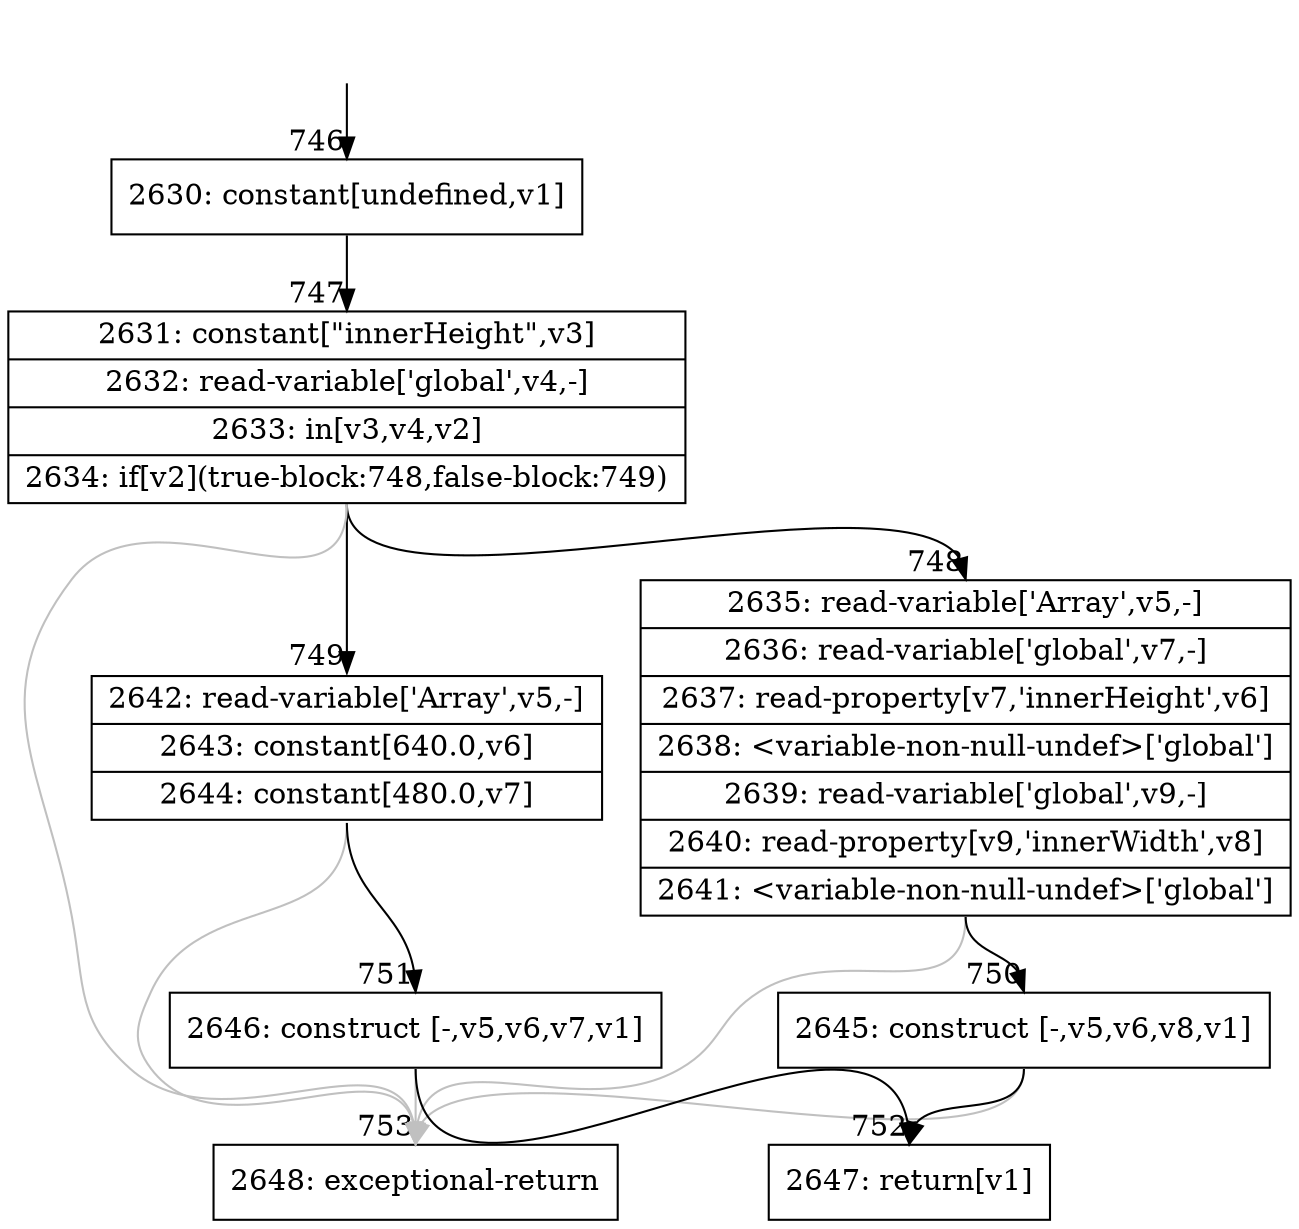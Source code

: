digraph {
rankdir="TD"
BB_entry63[shape=none,label=""];
BB_entry63 -> BB746 [tailport=s, headport=n, headlabel="    746"]
BB746 [shape=record label="{2630: constant[undefined,v1]}" ] 
BB746 -> BB747 [tailport=s, headport=n, headlabel="      747"]
BB747 [shape=record label="{2631: constant[\"innerHeight\",v3]|2632: read-variable['global',v4,-]|2633: in[v3,v4,v2]|2634: if[v2](true-block:748,false-block:749)}" ] 
BB747 -> BB748 [tailport=s, headport=n, headlabel="      748"]
BB747 -> BB749 [tailport=s, headport=n, headlabel="      749"]
BB747 -> BB753 [tailport=s, headport=n, color=gray, headlabel="      753"]
BB748 [shape=record label="{2635: read-variable['Array',v5,-]|2636: read-variable['global',v7,-]|2637: read-property[v7,'innerHeight',v6]|2638: \<variable-non-null-undef\>['global']|2639: read-variable['global',v9,-]|2640: read-property[v9,'innerWidth',v8]|2641: \<variable-non-null-undef\>['global']}" ] 
BB748 -> BB750 [tailport=s, headport=n, headlabel="      750"]
BB748 -> BB753 [tailport=s, headport=n, color=gray]
BB749 [shape=record label="{2642: read-variable['Array',v5,-]|2643: constant[640.0,v6]|2644: constant[480.0,v7]}" ] 
BB749 -> BB751 [tailport=s, headport=n, headlabel="      751"]
BB749 -> BB753 [tailport=s, headport=n, color=gray]
BB750 [shape=record label="{2645: construct [-,v5,v6,v8,v1]}" ] 
BB750 -> BB752 [tailport=s, headport=n, headlabel="      752"]
BB750 -> BB753 [tailport=s, headport=n, color=gray]
BB751 [shape=record label="{2646: construct [-,v5,v6,v7,v1]}" ] 
BB751 -> BB752 [tailport=s, headport=n]
BB751 -> BB753 [tailport=s, headport=n, color=gray]
BB752 [shape=record label="{2647: return[v1]}" ] 
BB753 [shape=record label="{2648: exceptional-return}" ] 
//#$~ 778
}
